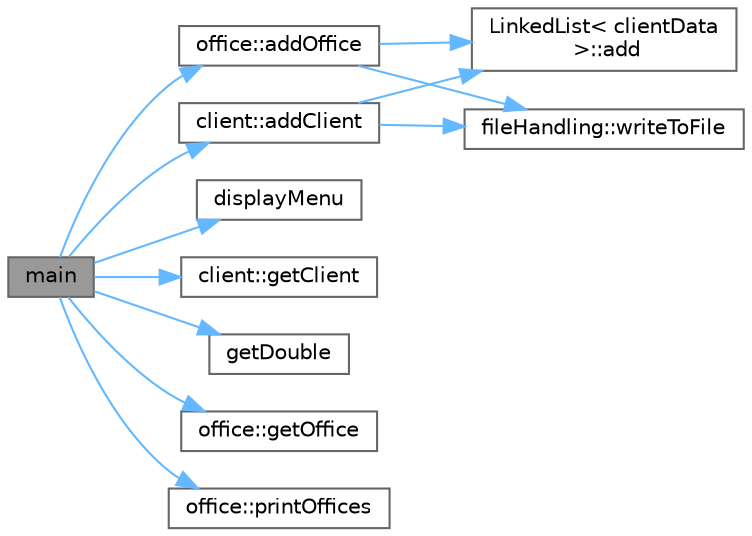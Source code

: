 digraph "main"
{
 // LATEX_PDF_SIZE
  bgcolor="transparent";
  edge [fontname=Helvetica,fontsize=10,labelfontname=Helvetica,labelfontsize=10];
  node [fontname=Helvetica,fontsize=10,shape=box,height=0.2,width=0.4];
  rankdir="LR";
  Node1 [id="Node000001",label="main",height=0.2,width=0.4,color="gray40", fillcolor="grey60", style="filled", fontcolor="black",tooltip=" "];
  Node1 -> Node2 [id="edge1_Node000001_Node000002",color="steelblue1",style="solid",tooltip=" "];
  Node2 [id="Node000002",label="client::addClient",height=0.2,width=0.4,color="grey40", fillcolor="white", style="filled",URL="$classclient.html#a733535fb656d02f5ab034f8b649cf3f0",tooltip="Adds a new client to the management system."];
  Node2 -> Node3 [id="edge2_Node000002_Node000003",color="steelblue1",style="solid",tooltip=" "];
  Node3 [id="Node000003",label="LinkedList\< clientData\l \>::add",height=0.2,width=0.4,color="grey40", fillcolor="white", style="filled",URL="$class_linked_list.html#a0dac190d0708d024d60dbd8131adcde3",tooltip=" "];
  Node2 -> Node4 [id="edge3_Node000002_Node000004",color="steelblue1",style="solid",tooltip=" "];
  Node4 [id="Node000004",label="fileHandling::writeToFile",height=0.2,width=0.4,color="grey40", fillcolor="white", style="filled",URL="$classfile_handling.html#a8c7f79a289885a8f9b723cbced0b5f86",tooltip="Writes data to the file."];
  Node1 -> Node5 [id="edge4_Node000001_Node000005",color="steelblue1",style="solid",tooltip=" "];
  Node5 [id="Node000005",label="office::addOffice",height=0.2,width=0.4,color="grey40", fillcolor="white", style="filled",URL="$classoffice.html#aff0f126b758cb0ea6fb6c6659e74c0e3",tooltip="Adds a new office to the management system."];
  Node5 -> Node3 [id="edge5_Node000005_Node000003",color="steelblue1",style="solid",tooltip=" "];
  Node5 -> Node4 [id="edge6_Node000005_Node000004",color="steelblue1",style="solid",tooltip=" "];
  Node1 -> Node6 [id="edge7_Node000001_Node000006",color="steelblue1",style="solid",tooltip=" "];
  Node6 [id="Node000006",label="displayMenu",height=0.2,width=0.4,color="grey40", fillcolor="white", style="filled",URL="$utils_8h.html#aad9ed7a055a99883645739e4bfca0e5e",tooltip="Displays a menu for an office rental system."];
  Node1 -> Node7 [id="edge8_Node000001_Node000007",color="steelblue1",style="solid",tooltip=" "];
  Node7 [id="Node000007",label="client::getClient",height=0.2,width=0.4,color="grey40", fillcolor="white", style="filled",URL="$classclient.html#aa7eb5b91b3398910fe41ae20bac16714",tooltip="Retrieves information about a specific client."];
  Node1 -> Node8 [id="edge9_Node000001_Node000008",color="steelblue1",style="solid",tooltip=" "];
  Node8 [id="Node000008",label="getDouble",height=0.2,width=0.4,color="grey40", fillcolor="white", style="filled",URL="$utils_8h.html#a2c20bc98253e8f32fb63e75a010df7c6",tooltip="Prompts the user to enter a double value."];
  Node1 -> Node9 [id="edge10_Node000001_Node000009",color="steelblue1",style="solid",tooltip=" "];
  Node9 [id="Node000009",label="office::getOffice",height=0.2,width=0.4,color="grey40", fillcolor="white", style="filled",URL="$classoffice.html#ad4859f268ba0e77b6e0b7e77f6c287f2",tooltip="retrieves detailed info about a specific office"];
  Node1 -> Node10 [id="edge11_Node000001_Node000010",color="steelblue1",style="solid",tooltip=" "];
  Node10 [id="Node000010",label="office::printOffices",height=0.2,width=0.4,color="grey40", fillcolor="white", style="filled",URL="$classoffice.html#a9a3a6c95088ad84512d197d1e23e07dc",tooltip="prints info about all offices in the system"];
}
